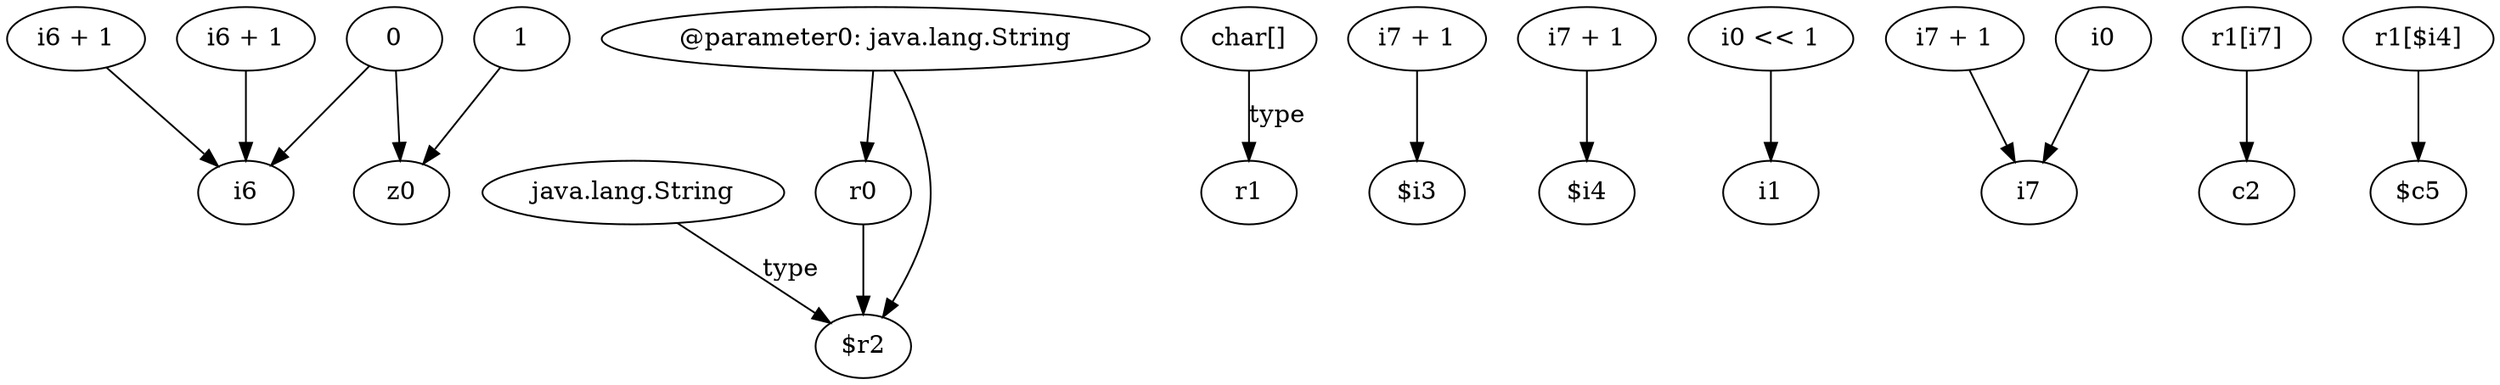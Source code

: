 digraph g {
0[label="i6 + 1"]
1[label="i6"]
0->1[label=""]
2[label="r0"]
3[label="$r2"]
2->3[label=""]
4[label="char[]"]
5[label="r1"]
4->5[label="type"]
6[label="java.lang.String"]
6->3[label="type"]
7[label="i7 + 1"]
8[label="$i3"]
7->8[label=""]
9[label="i6 + 1"]
9->1[label=""]
10[label="0"]
11[label="z0"]
10->11[label=""]
12[label="1"]
12->11[label=""]
13[label="@parameter0: java.lang.String"]
13->3[label=""]
14[label="i7 + 1"]
15[label="$i4"]
14->15[label=""]
16[label="i0 << 1"]
17[label="i1"]
16->17[label=""]
18[label="i7 + 1"]
19[label="i7"]
18->19[label=""]
20[label="r1[i7]"]
21[label="c2"]
20->21[label=""]
22[label="r1[$i4]"]
23[label="$c5"]
22->23[label=""]
10->1[label=""]
24[label="i0"]
24->19[label=""]
13->2[label=""]
}